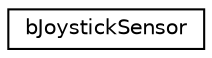 digraph G
{
  edge [fontname="Helvetica",fontsize="10",labelfontname="Helvetica",labelfontsize="10"];
  node [fontname="Helvetica",fontsize="10",shape=record];
  rankdir=LR;
  Node1 [label="bJoystickSensor",height=0.2,width=0.4,color="black", fillcolor="white", style="filled",URL="$da/db2/structbJoystickSensor.html"];
}
